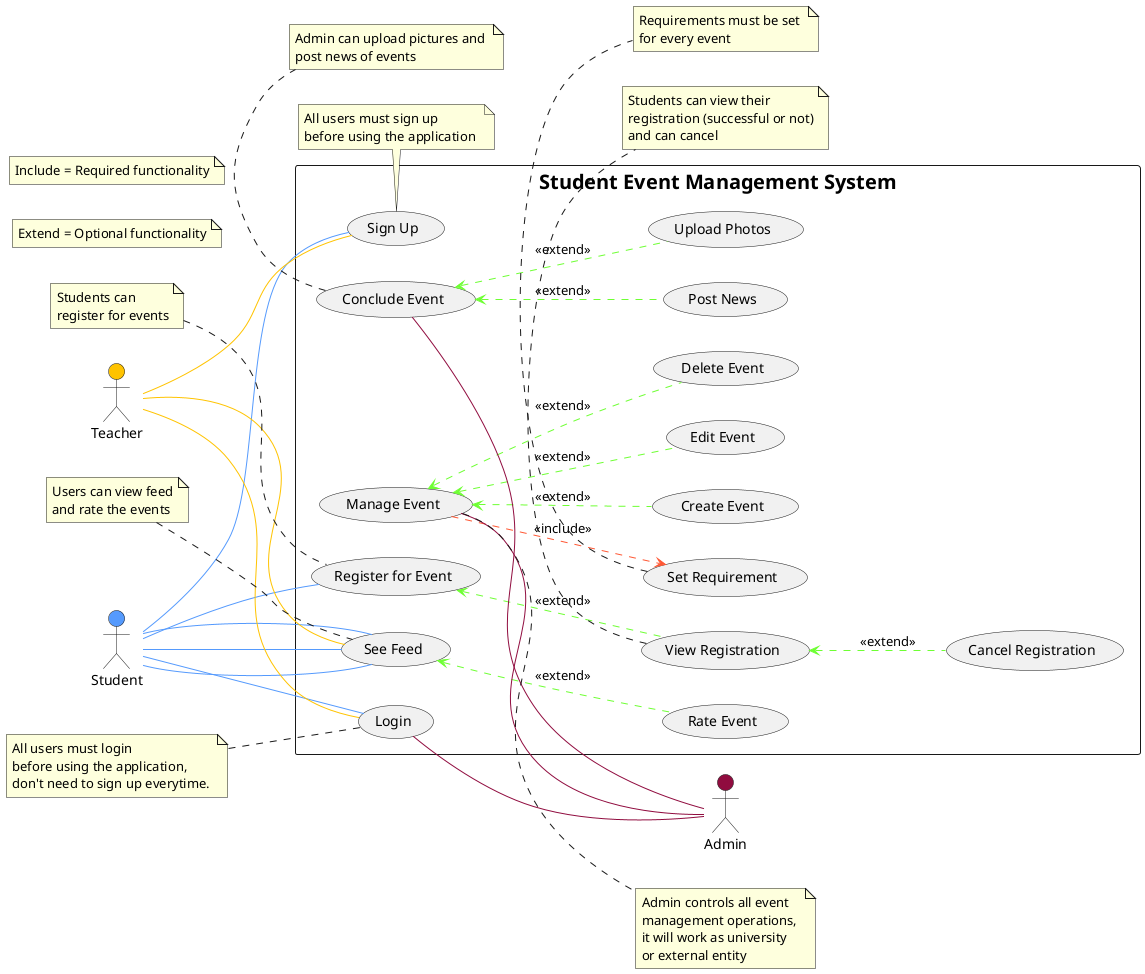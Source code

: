 @startuml
left to right direction

actor "Student" as Student #559afd
actor "Teacher" as Teacher #FFC300
actor "Admin" as Admin #900C3F

rectangle "<size:20><font:Arial>Student Event Management System</font></size>" {

    usecase "Login" as UC_Login
    usecase "Sign Up" as UC_SignUp

    usecase "Manage Event" as UC_ManageEvent

    usecase "Create Event" as UC_CreateEvent
    usecase "Edit Event" as UC_EditEvent
    usecase "Delete Event" as UC_DeleteEvent
    usecase "Set Requirement" as UC_SetReq

    UC_ManageEvent <.[#6eff33]. UC_CreateEvent : <<extend>>
    UC_ManageEvent <.[#6eff33]. UC_EditEvent : <<extend>>
    UC_ManageEvent <.[#6eff33]. UC_DeleteEvent : <<extend>>
    UC_ManageEvent .[#ff5733].> UC_SetReq : <<include>>

    usecase "Register for Event" as UC_Register
    usecase "View Registration" as UC_ViewReg 
    usecase "Cancel Registration" as UC_CancelReg

    UC_Register <.[#6eff33]. UC_ViewReg : <<extend>>
    UC_ViewReg <.[#6eff33]. UC_CancelReg : <<extend>>

    usecase "Conclude Event" as UC_EventComp
    usecase "Post News" as UC_UploadNews
    usecase "Upload Photos" as UC_UploadImg
    usecase "Rate Event" as UC_Rate
    usecase "See Feed" as UC_Feed

    UC_EventComp <.[#6eff33]. UC_UploadNews : <<extend>>
    UC_EventComp <.[#6eff33]. UC_UploadImg : <<extend>>

    UC_Feed <.[#6eff33]. UC_Rate : <<extend>>

}

Student -[#559afd]- UC_Login
Student -[#559afd]- UC_SignUp
Student -[#559afd]- UC_Register
Student -[#559afd]- UC_Feed
Student -[#559afd]- UC_Feed

Student -[#559afd]- UC_Feed
Teacher -[#FFC300]- UC_Login
Teacher -[#FFC300]- UC_SignUp
Teacher -[#FFC300]- UC_Feed

UC_Login -[#900C3F]- Admin
UC_ManageEvent -[#900C3F]- Admin
UC_EventComp -[#900C3F]- Admin

note left of UC_Login
All users must login 
before using the application, 
don't need to sign up everytime. 
end note

note bottom of UC_SignUp
All users must sign up 
before using the application 
end note

note bottom of UC_ViewReg
Students can view their 
registration (successful or not)
and can cancel 
end note

note right of UC_ManageEvent
Admin controls all event 
management operations, 
it will work as university 
or external entity 
end note

note bottom of UC_SetReq
Requirements must be set 
for every event
end note

note left of UC_Register
Students can 
register for events
end note

note bottom of UC_EventComp
Admin can upload pictures and 
post news of events
end note

note left of UC_Feed
Users can view feed
and rate the events
end note

note "Extend = Optional functionality" as N1
note "Include = Required functionality" as N2

@enduml
